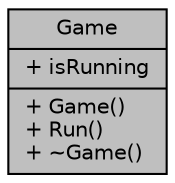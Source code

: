 digraph "Game"
{
  edge [fontname="Helvetica",fontsize="10",labelfontname="Helvetica",labelfontsize="10"];
  node [fontname="Helvetica",fontsize="10",shape=record];
  Node1 [label="{Game\n|+ isRunning\l|+ Game()\l+ Run()\l+ ~Game()\l}",height=0.2,width=0.4,color="black", fillcolor="grey75", style="filled", fontcolor="black"];
}
